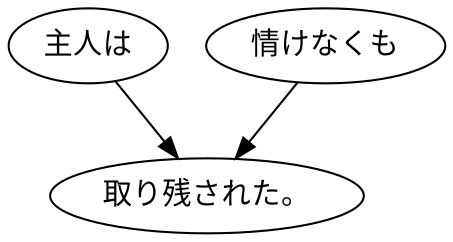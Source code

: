 digraph graph8180 {
	node0 [label="主人は"];
	node1 [label="情けなくも"];
	node2 [label="取り残された。"];
	node0 -> node2;
	node1 -> node2;
}

